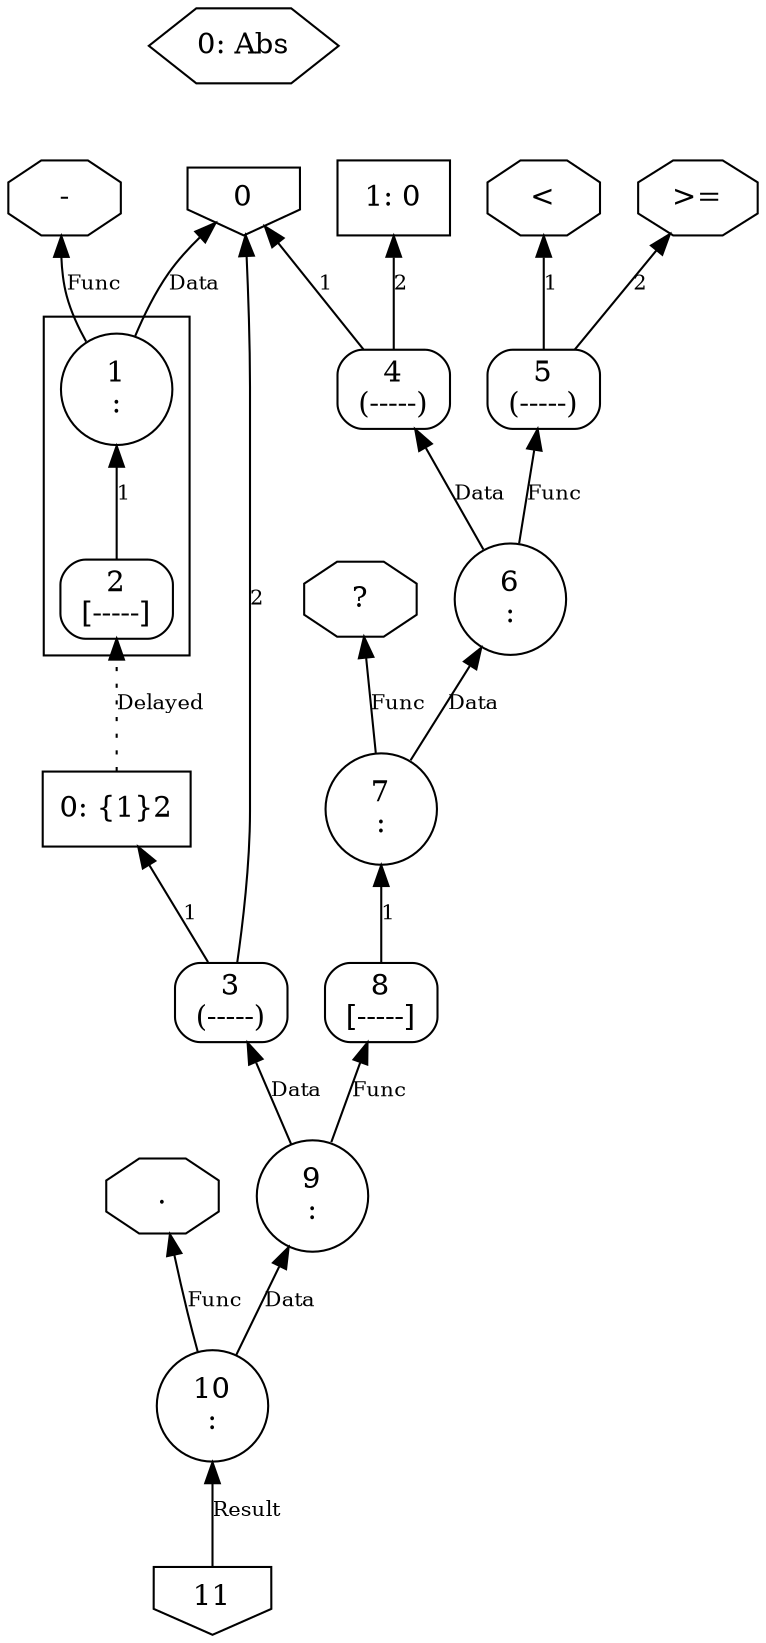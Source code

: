 digraph "Abs" {
rankdir=BT

node [
  fontsize = "14"
  fontcolor = "black"
  shape = "box"
  style = "solid"
]

edge [
  fontsize = "14"
  fontcolor = "black"
  color = "black"
  style = "solid"
]

"s0" [
  fontsize = "14"
  fontcolor = "black"
  label = "-"
  shape = "octagon"
]

"s1" [
  fontsize = "14"
  fontcolor = "black"
  label = "<"
  shape = "octagon"
]

"s2" [
  fontsize = "14"
  fontcolor = "black"
  label = ">="
  shape = "octagon"
]

"s3" [
  fontsize = "14"
  fontcolor = "black"
  label = "?"
  shape = "octagon"
]

"s4" [
  fontsize = "14"
  fontcolor = "black"
  label = "."
  shape = "octagon"
]

"e0" [
  fontsize = "14"
  fontcolor = "black"
  label = "0: Abs"
  shape = "hexagon"
]

"l0" [
  fontsize = "14"
  fontcolor = "black"
  label = "0: {1}2"
  shape = "box"
]

"l1" [
  fontsize = "14"
  fontcolor = "black"
  label = "1: 0"
  shape = "box"
]

"n0" [
  fontsize = "14"
  fontcolor = "black"
  label = "0"
  shape = "invhouse"
]

"n1" [
  fontsize = "14"
  fontcolor = "black"
  label = "1\n:"
  shape = "circle"
]

"n2" [
  fontsize = "14"
  fontcolor = "black"
  label = "2\n[-----]"
  shape = "box"
  style = "rounded"
]

"n3" [
  fontsize = "14"
  fontcolor = "black"
  label = "3\n(-----)"
  shape = "box"
  style = "rounded"
]

"n4" [
  fontsize = "14"
  fontcolor = "black"
  label = "4\n(-----)"
  shape = "box"
  style = "rounded"
]

"n5" [
  fontsize = "14"
  fontcolor = "black"
  label = "5\n(-----)"
  shape = "box"
  style = "rounded"
]

"n6" [
  fontsize = "14"
  fontcolor = "black"
  label = "6\n:"
  shape = "circle"
]

"n7" [
  fontsize = "14"
  fontcolor = "black"
  label = "7\n:"
  shape = "circle"
]

"n8" [
  fontsize = "14"
  fontcolor = "black"
  label = "8\n[-----]"
  shape = "box"
  style = "rounded"
]

"n9" [
  fontsize = "14"
  fontcolor = "black"
  label = "9\n:"
  shape = "circle"
]

"n10" [
  fontsize = "14"
  fontcolor = "black"
  label = "10\n:"
  shape = "circle"
]

"n11" [
  fontsize = "14"
  fontcolor = "black"
  label = "11"
  shape = "invhouse"
]

"n0" -> "e0" [
  style = "invis"
]

"l0" -> "n2" [
  fontsize = "10"
  fontcolor = "black"
  label = "Delayed"
  color = "black"
  style = "dotted"
]

"n1" -> "n0" [
  fontsize = "10"
  fontcolor = "black"
  label = "Data"
  color = "black"
  style = "solid"
]

"n1" -> "s0" [
  fontsize = "10"
  fontcolor = "black"
  label = "Func"
  color = "black"
  style = "solid"
]

"n2" -> "n1" [
  fontsize = "10"
  fontcolor = "black"
  label = "1"
  color = "black"
  style = "solid"
]

"n3" -> "l0" [
  fontsize = "10"
  fontcolor = "black"
  label = "1"
  color = "black"
  style = "solid"
]

"n3" -> "n0" [
  fontsize = "10"
  fontcolor = "black"
  label = "2"
  color = "black"
  style = "solid"
]

"n4" -> "n0" [
  fontsize = "10"
  fontcolor = "black"
  label = "1"
  color = "black"
  style = "solid"
]

"n4" -> "l1" [
  fontsize = "10"
  fontcolor = "black"
  label = "2"
  color = "black"
  style = "solid"
]

"n5" -> "s1" [
  fontsize = "10"
  fontcolor = "black"
  label = "1"
  color = "black"
  style = "solid"
]

"n5" -> "s2" [
  fontsize = "10"
  fontcolor = "black"
  label = "2"
  color = "black"
  style = "solid"
]

"n6" -> "n4" [
  fontsize = "10"
  fontcolor = "black"
  label = "Data"
  color = "black"
  style = "solid"
]

"n6" -> "n5" [
  fontsize = "10"
  fontcolor = "black"
  label = "Func"
  color = "black"
  style = "solid"
]

"n7" -> "n6" [
  fontsize = "10"
  fontcolor = "black"
  label = "Data"
  color = "black"
  style = "solid"
]

"n7" -> "s3" [
  fontsize = "10"
  fontcolor = "black"
  label = "Func"
  color = "black"
  style = "solid"
]

"n8" -> "n7" [
  fontsize = "10"
  fontcolor = "black"
  label = "1"
  color = "black"
  style = "solid"
]

"n9" -> "n3" [
  fontsize = "10"
  fontcolor = "black"
  label = "Data"
  color = "black"
  style = "solid"
]

"n9" -> "n8" [
  fontsize = "10"
  fontcolor = "black"
  label = "Func"
  color = "black"
  style = "solid"
]

"n10" -> "n9" [
  fontsize = "10"
  fontcolor = "black"
  label = "Data"
  color = "black"
  style = "solid"
]

"n10" -> "s4" [
  fontsize = "10"
  fontcolor = "black"
  label = "Func"
  color = "black"
  style = "solid"
]

"n11" -> "n10" [
  fontsize = "10"
  fontcolor = "black"
  label = "Result"
  color = "black"
  style = "solid"
]

subgraph "cluster_delay_1" { "n1" "n2" }
}
